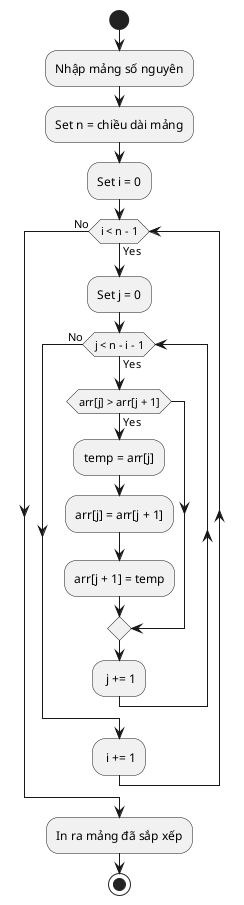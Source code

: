 @startuml 5
start
:Nhập mảng số nguyên;
:Set n = chiều dài mảng;
:Set i = 0;
while (i < n - 1) is (Yes)
    :Set j = 0;
    while (j < n - i - 1) is (Yes)
        if (arr[j] > arr[j + 1]) then (Yes)
            :temp = arr[j];
            :arr[j] = arr[j + 1];
            :arr[j + 1] = temp;
        endif
        : j += 1;
    endwhile (No)
    : i += 1;
endwhile (No)
:In ra mảng đã sắp xếp;
stop
@enduml
